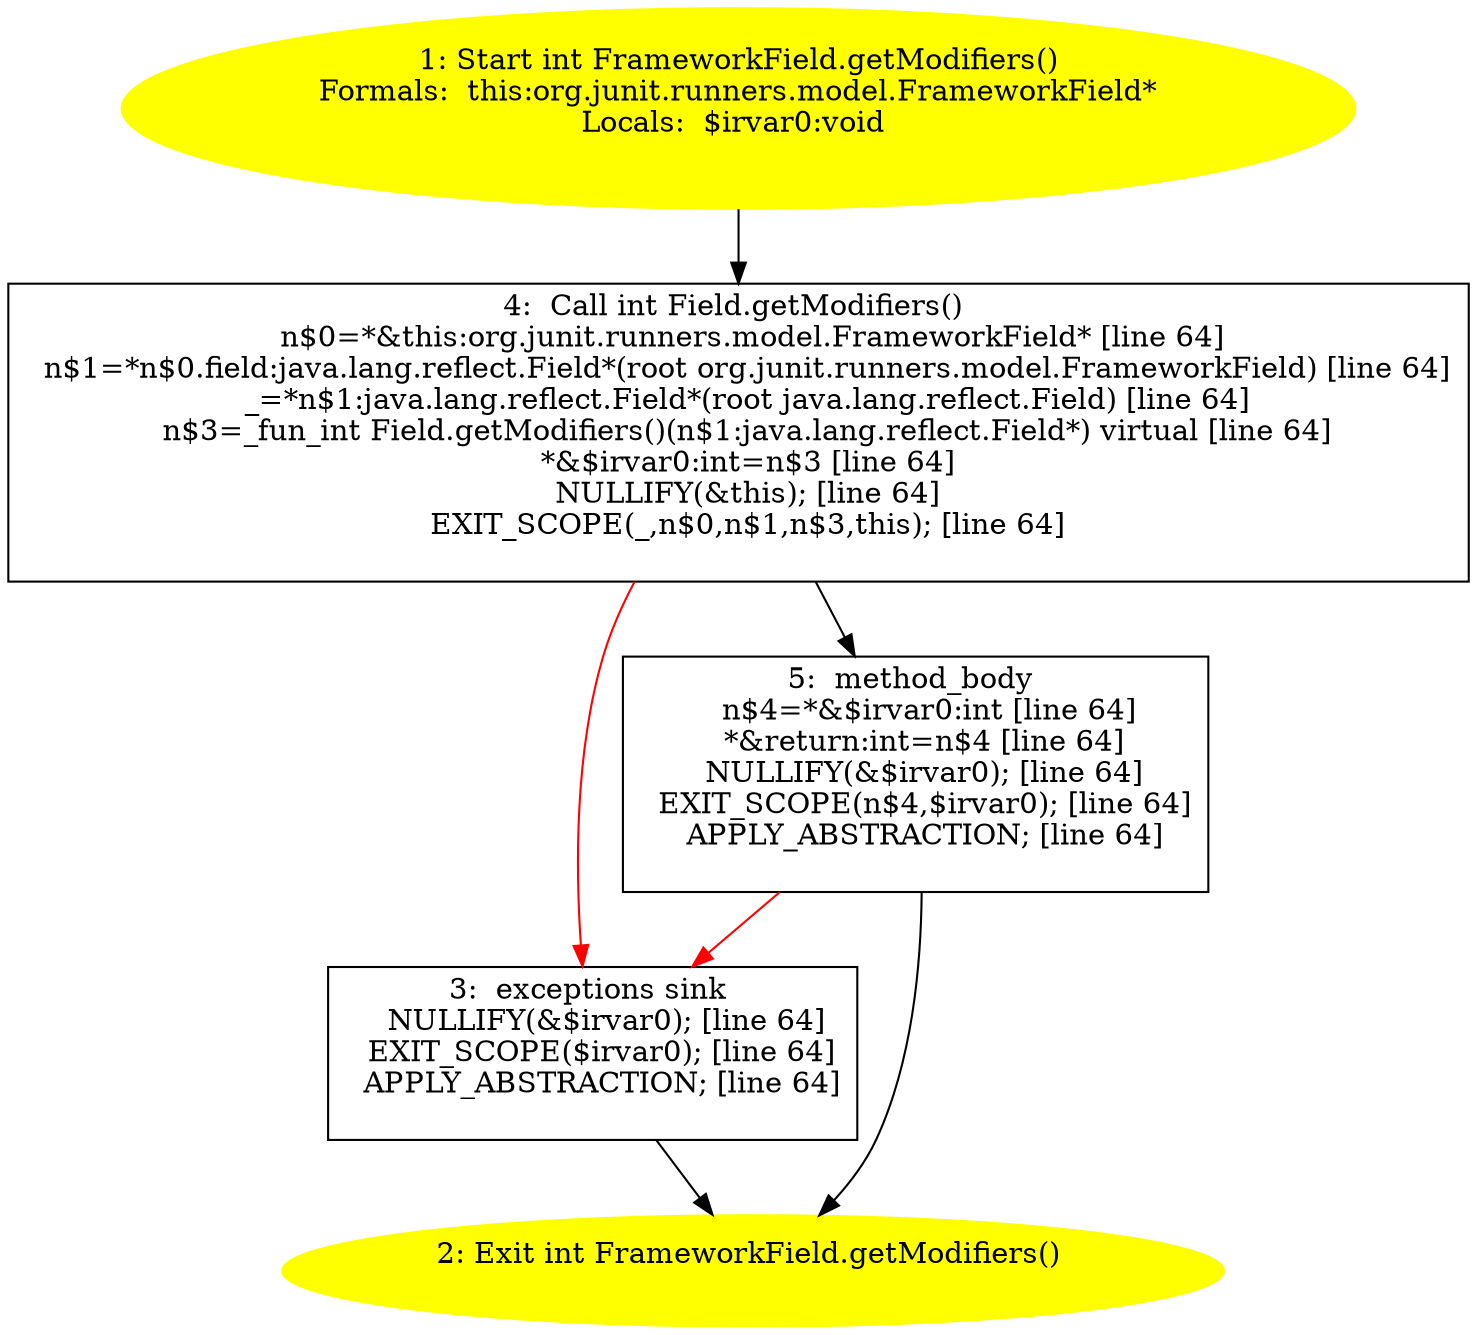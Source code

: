 /* @generated */
digraph cfg {
"org.junit.runners.model.FrameworkField.getModifiers():int.7aa5cd83e03028ab09d96464538b0d72_1" [label="1: Start int FrameworkField.getModifiers()\nFormals:  this:org.junit.runners.model.FrameworkField*\nLocals:  $irvar0:void \n  " color=yellow style=filled]
	

	 "org.junit.runners.model.FrameworkField.getModifiers():int.7aa5cd83e03028ab09d96464538b0d72_1" -> "org.junit.runners.model.FrameworkField.getModifiers():int.7aa5cd83e03028ab09d96464538b0d72_4" ;
"org.junit.runners.model.FrameworkField.getModifiers():int.7aa5cd83e03028ab09d96464538b0d72_2" [label="2: Exit int FrameworkField.getModifiers() \n  " color=yellow style=filled]
	

"org.junit.runners.model.FrameworkField.getModifiers():int.7aa5cd83e03028ab09d96464538b0d72_3" [label="3:  exceptions sink \n   NULLIFY(&$irvar0); [line 64]\n  EXIT_SCOPE($irvar0); [line 64]\n  APPLY_ABSTRACTION; [line 64]\n " shape="box"]
	

	 "org.junit.runners.model.FrameworkField.getModifiers():int.7aa5cd83e03028ab09d96464538b0d72_3" -> "org.junit.runners.model.FrameworkField.getModifiers():int.7aa5cd83e03028ab09d96464538b0d72_2" ;
"org.junit.runners.model.FrameworkField.getModifiers():int.7aa5cd83e03028ab09d96464538b0d72_4" [label="4:  Call int Field.getModifiers() \n   n$0=*&this:org.junit.runners.model.FrameworkField* [line 64]\n  n$1=*n$0.field:java.lang.reflect.Field*(root org.junit.runners.model.FrameworkField) [line 64]\n  _=*n$1:java.lang.reflect.Field*(root java.lang.reflect.Field) [line 64]\n  n$3=_fun_int Field.getModifiers()(n$1:java.lang.reflect.Field*) virtual [line 64]\n  *&$irvar0:int=n$3 [line 64]\n  NULLIFY(&this); [line 64]\n  EXIT_SCOPE(_,n$0,n$1,n$3,this); [line 64]\n " shape="box"]
	

	 "org.junit.runners.model.FrameworkField.getModifiers():int.7aa5cd83e03028ab09d96464538b0d72_4" -> "org.junit.runners.model.FrameworkField.getModifiers():int.7aa5cd83e03028ab09d96464538b0d72_5" ;
	 "org.junit.runners.model.FrameworkField.getModifiers():int.7aa5cd83e03028ab09d96464538b0d72_4" -> "org.junit.runners.model.FrameworkField.getModifiers():int.7aa5cd83e03028ab09d96464538b0d72_3" [color="red" ];
"org.junit.runners.model.FrameworkField.getModifiers():int.7aa5cd83e03028ab09d96464538b0d72_5" [label="5:  method_body \n   n$4=*&$irvar0:int [line 64]\n  *&return:int=n$4 [line 64]\n  NULLIFY(&$irvar0); [line 64]\n  EXIT_SCOPE(n$4,$irvar0); [line 64]\n  APPLY_ABSTRACTION; [line 64]\n " shape="box"]
	

	 "org.junit.runners.model.FrameworkField.getModifiers():int.7aa5cd83e03028ab09d96464538b0d72_5" -> "org.junit.runners.model.FrameworkField.getModifiers():int.7aa5cd83e03028ab09d96464538b0d72_2" ;
	 "org.junit.runners.model.FrameworkField.getModifiers():int.7aa5cd83e03028ab09d96464538b0d72_5" -> "org.junit.runners.model.FrameworkField.getModifiers():int.7aa5cd83e03028ab09d96464538b0d72_3" [color="red" ];
}
